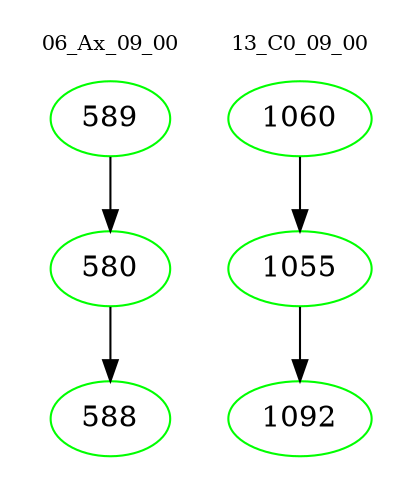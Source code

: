 digraph{
subgraph cluster_0 {
color = white
label = "06_Ax_09_00";
fontsize=10;
T0_589 [label="589", color="green"]
T0_589 -> T0_580 [color="black"]
T0_580 [label="580", color="green"]
T0_580 -> T0_588 [color="black"]
T0_588 [label="588", color="green"]
}
subgraph cluster_1 {
color = white
label = "13_C0_09_00";
fontsize=10;
T1_1060 [label="1060", color="green"]
T1_1060 -> T1_1055 [color="black"]
T1_1055 [label="1055", color="green"]
T1_1055 -> T1_1092 [color="black"]
T1_1092 [label="1092", color="green"]
}
}

